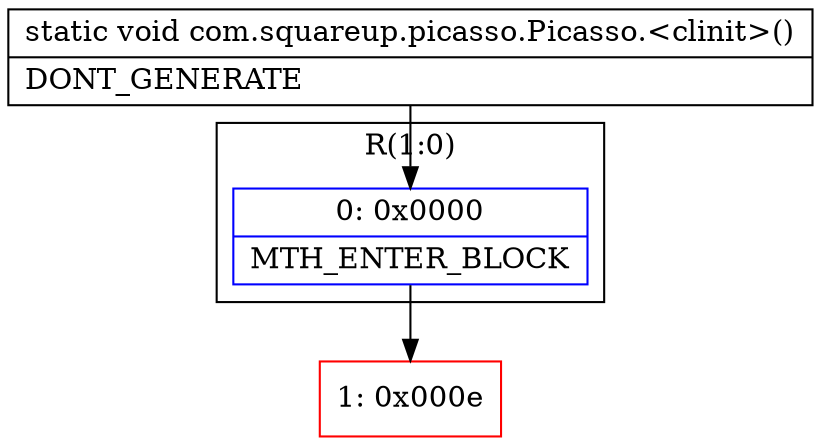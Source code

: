 digraph "CFG forcom.squareup.picasso.Picasso.\<clinit\>()V" {
subgraph cluster_Region_1382049655 {
label = "R(1:0)";
node [shape=record,color=blue];
Node_0 [shape=record,label="{0\:\ 0x0000|MTH_ENTER_BLOCK\l}"];
}
Node_1 [shape=record,color=red,label="{1\:\ 0x000e}"];
MethodNode[shape=record,label="{static void com.squareup.picasso.Picasso.\<clinit\>()  | DONT_GENERATE\l}"];
MethodNode -> Node_0;
Node_0 -> Node_1;
}

